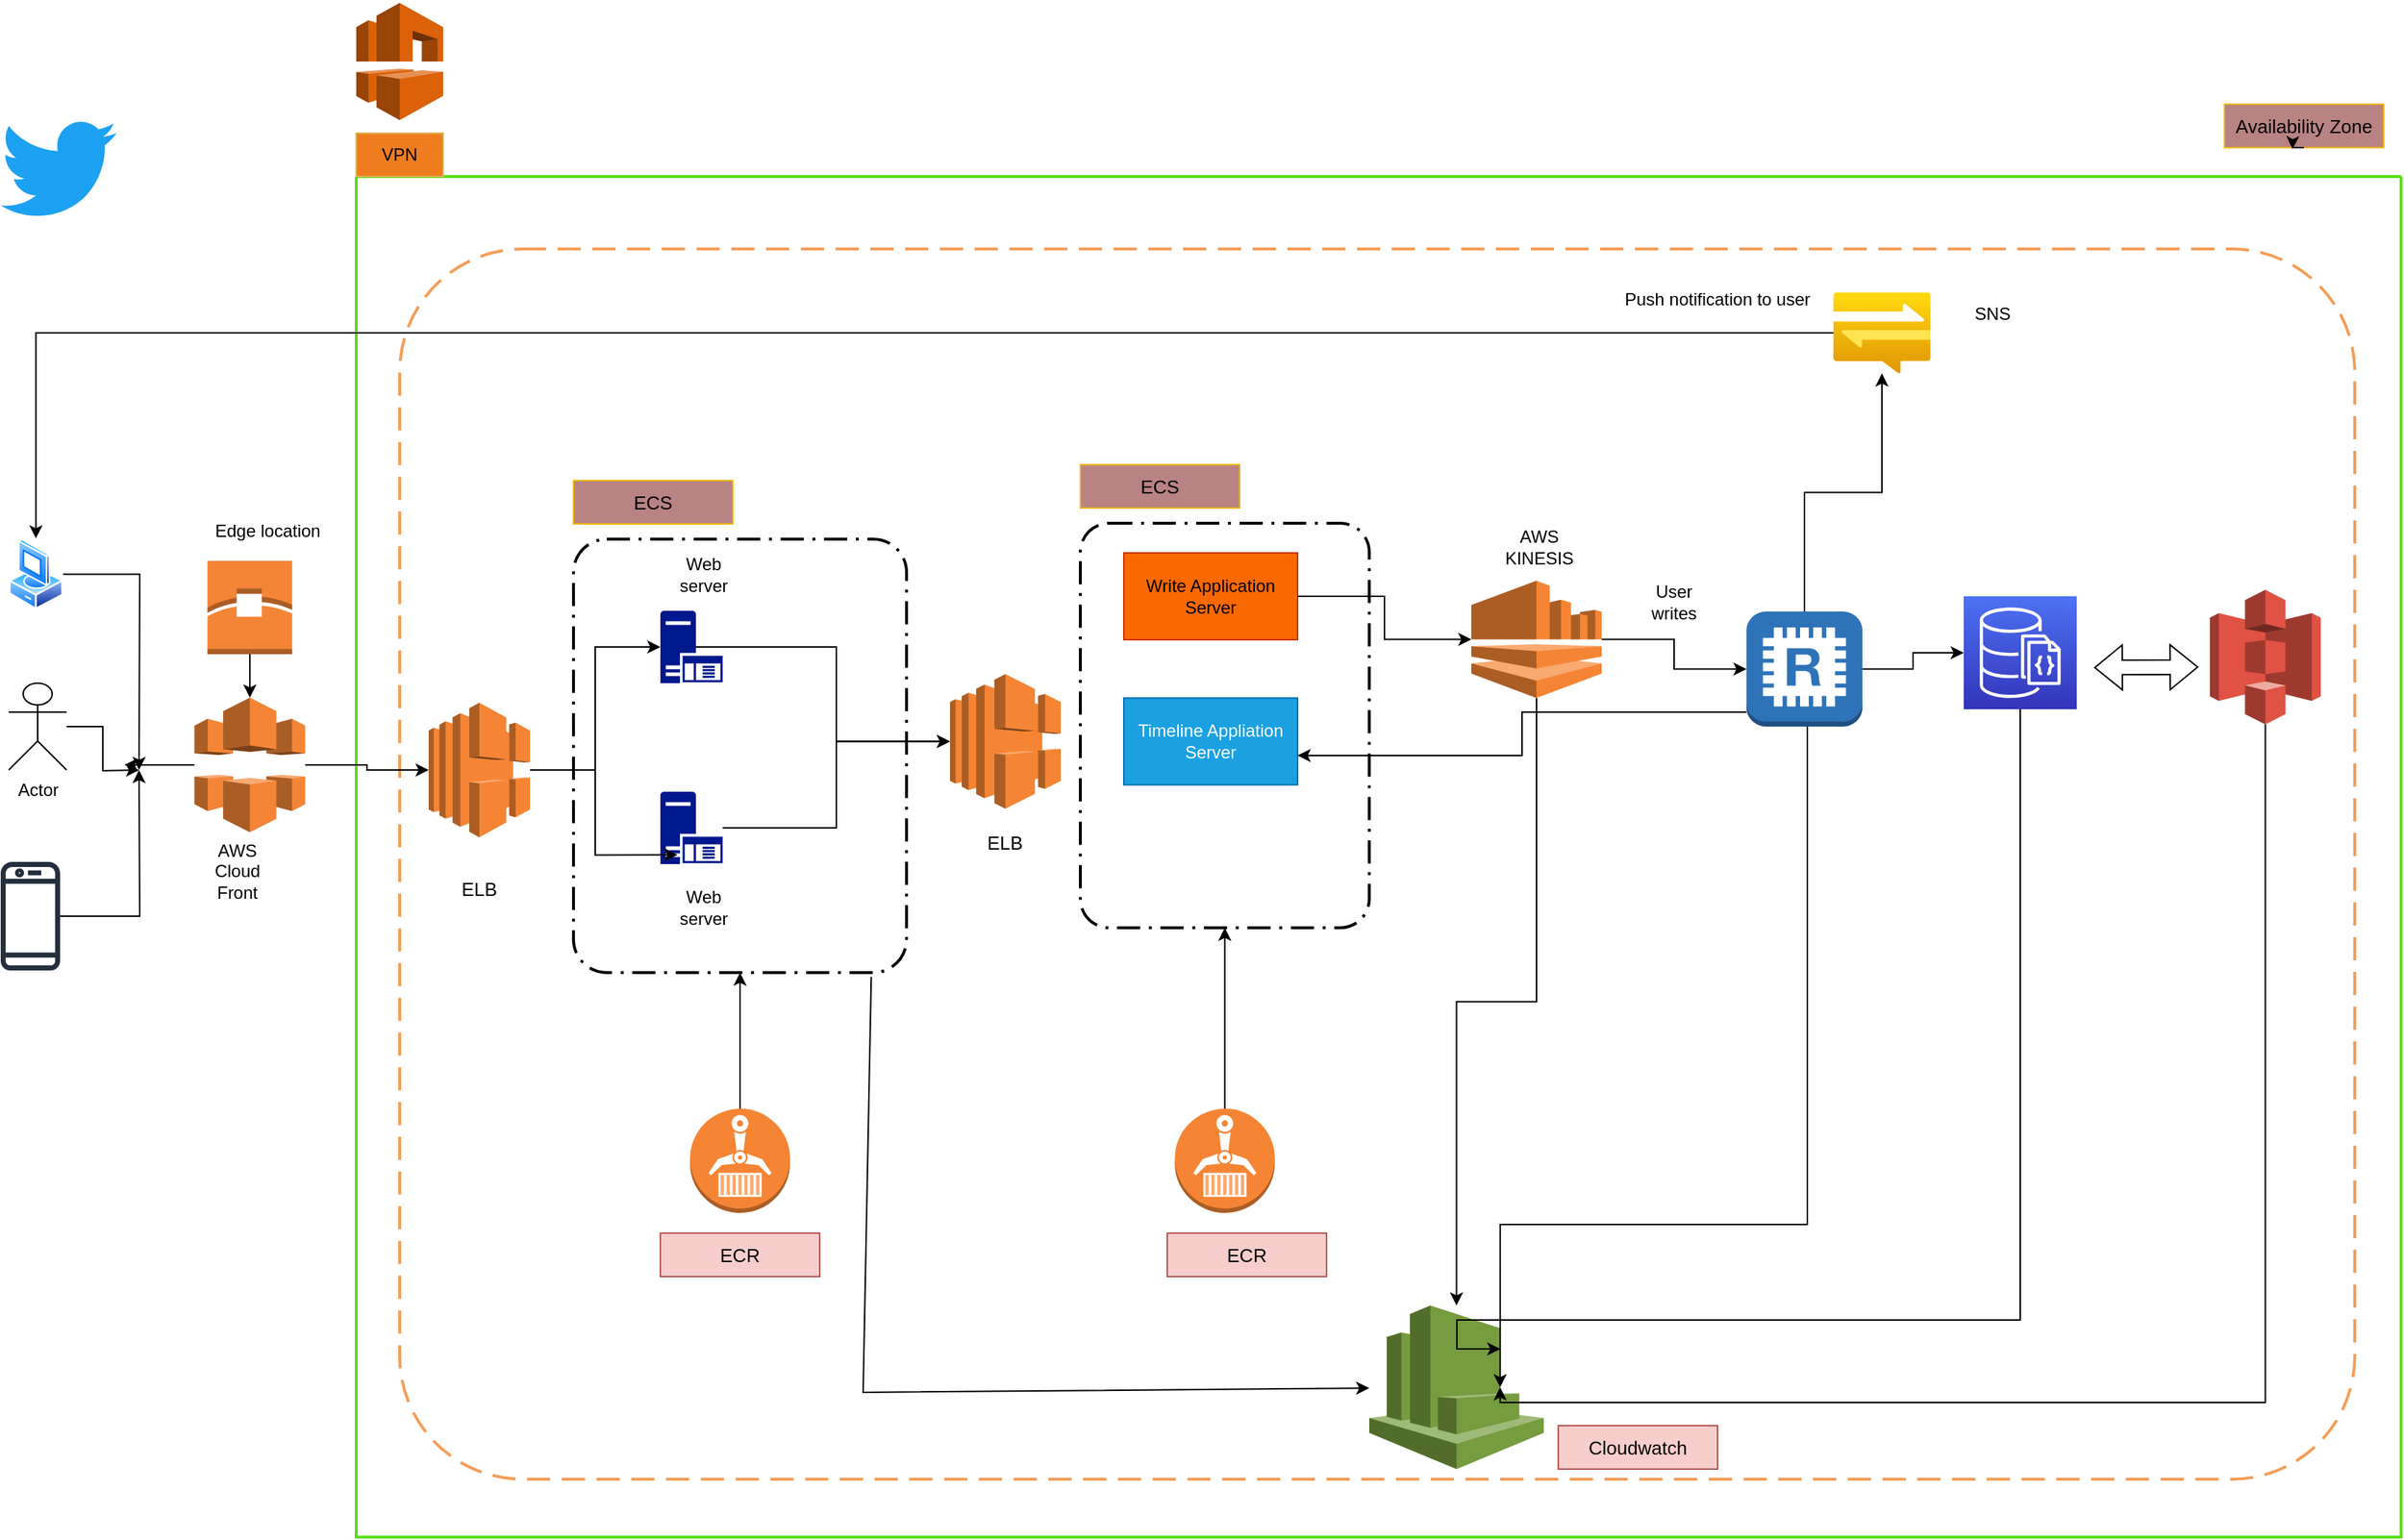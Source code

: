 <mxfile version="21.3.6" type="github" pages="2">
  <diagram id="OGPtt5JKFVUuqzHaBwd1" name="System design">
    <mxGraphModel dx="1741" dy="2031" grid="1" gridSize="10" guides="1" tooltips="1" connect="1" arrows="1" fold="1" page="1" pageScale="1" pageWidth="850" pageHeight="1100" math="0" shadow="0">
      <root>
        <mxCell id="0" />
        <mxCell id="1" parent="0" />
        <mxCell id="QmJA3J8gZkirT87oWw2X-6" value="" style="swimlane;startSize=0;strokeWidth=2;rounded=1;strokeColor=#59df11;" parent="1" vertex="1">
          <mxGeometry x="250" y="-130" width="1412" height="940" as="geometry" />
        </mxCell>
        <mxCell id="QmJA3J8gZkirT87oWw2X-46" value="" style="rounded=1;arcSize=10;dashed=1;strokeColor=#F59D56;fillColor=none;gradientColor=none;dashPattern=8 4;strokeWidth=2;" parent="QmJA3J8gZkirT87oWw2X-6" vertex="1">
          <mxGeometry x="30" y="50" width="1350" height="850" as="geometry" />
        </mxCell>
        <mxCell id="6KC439Vq3jo2LTs7QLCa-1" value="" style="sketch=0;aspect=fixed;pointerEvents=1;shadow=0;dashed=0;html=1;strokeColor=none;labelPosition=center;verticalLabelPosition=bottom;verticalAlign=top;align=center;fillColor=#00188D;shape=mxgraph.mscae.enterprise.application_server;" parent="QmJA3J8gZkirT87oWw2X-6" vertex="1">
          <mxGeometry x="210" y="300" width="43" height="50" as="geometry" />
        </mxCell>
        <mxCell id="6KC439Vq3jo2LTs7QLCa-6" value="" style="sketch=0;aspect=fixed;pointerEvents=1;shadow=0;dashed=0;html=1;strokeColor=none;labelPosition=center;verticalLabelPosition=bottom;verticalAlign=top;align=center;fillColor=#00188D;shape=mxgraph.mscae.enterprise.application_server;" parent="QmJA3J8gZkirT87oWw2X-6" vertex="1">
          <mxGeometry x="210" y="425" width="43" height="50" as="geometry" />
        </mxCell>
        <mxCell id="6KC439Vq3jo2LTs7QLCa-19" value="" style="outlineConnect=0;dashed=0;verticalLabelPosition=bottom;verticalAlign=top;align=center;html=1;shape=mxgraph.aws3.elastic_load_balancing;fillColor=#F58534;gradientColor=none;" parent="QmJA3J8gZkirT87oWw2X-6" vertex="1">
          <mxGeometry x="410" y="343.75" width="76.5" height="93" as="geometry" />
        </mxCell>
        <mxCell id="QmJA3J8gZkirT87oWw2X-38" style="edgeStyle=orthogonalEdgeStyle;rounded=0;orthogonalLoop=1;jettySize=auto;html=1;entryX=0;entryY=0.5;entryDx=0;entryDy=0;entryPerimeter=0;" parent="QmJA3J8gZkirT87oWw2X-6" source="6KC439Vq3jo2LTs7QLCa-6" target="6KC439Vq3jo2LTs7QLCa-19" edge="1">
          <mxGeometry relative="1" as="geometry" />
        </mxCell>
        <mxCell id="6KC439Vq3jo2LTs7QLCa-20" style="edgeStyle=orthogonalEdgeStyle;rounded=0;orthogonalLoop=1;jettySize=auto;html=1;exitX=0.57;exitY=0.5;exitDx=0;exitDy=0;exitPerimeter=0;" parent="QmJA3J8gZkirT87oWw2X-6" target="6KC439Vq3jo2LTs7QLCa-19" edge="1" source="6KC439Vq3jo2LTs7QLCa-1">
          <mxGeometry relative="1" as="geometry">
            <mxPoint x="421.5" y="307" as="sourcePoint" />
          </mxGeometry>
        </mxCell>
        <mxCell id="6KC439Vq3jo2LTs7QLCa-3" value="Web server" style="text;strokeColor=none;align=center;fillColor=none;html=1;verticalAlign=middle;whiteSpace=wrap;rounded=0;" parent="QmJA3J8gZkirT87oWw2X-6" vertex="1">
          <mxGeometry x="210" y="260" width="60" height="30" as="geometry" />
        </mxCell>
        <mxCell id="6KC439Vq3jo2LTs7QLCa-8" value="Web server" style="text;strokeColor=none;align=center;fillColor=none;html=1;verticalAlign=middle;whiteSpace=wrap;rounded=0;" parent="QmJA3J8gZkirT87oWw2X-6" vertex="1">
          <mxGeometry x="210" y="490" width="60" height="30" as="geometry" />
        </mxCell>
        <mxCell id="Xp7s31y6vPcok5Bgi0ri-4" value="" style="rounded=1;arcSize=10;dashed=1;fillColor=none;gradientColor=none;dashPattern=8 3 1 3;strokeWidth=2;" vertex="1" parent="QmJA3J8gZkirT87oWw2X-6">
          <mxGeometry x="150" y="250.5" width="230" height="299.5" as="geometry" />
        </mxCell>
        <mxCell id="Xp7s31y6vPcok5Bgi0ri-5" value="&lt;font style=&quot;font-size: 13px;&quot;&gt;ECS&lt;/font&gt;" style="text;strokeColor=#f1b709;align=center;fillColor=#b98383;html=1;verticalAlign=middle;whiteSpace=wrap;rounded=0;" vertex="1" parent="QmJA3J8gZkirT87oWw2X-6">
          <mxGeometry x="150" y="210" width="110" height="30" as="geometry" />
        </mxCell>
        <mxCell id="Xp7s31y6vPcok5Bgi0ri-11" style="edgeStyle=orthogonalEdgeStyle;rounded=0;orthogonalLoop=1;jettySize=auto;html=1;entryX=0.5;entryY=1;entryDx=0;entryDy=0;" edge="1" parent="QmJA3J8gZkirT87oWw2X-6" source="Xp7s31y6vPcok5Bgi0ri-6" target="Xp7s31y6vPcok5Bgi0ri-4">
          <mxGeometry relative="1" as="geometry" />
        </mxCell>
        <mxCell id="Xp7s31y6vPcok5Bgi0ri-6" value="" style="outlineConnect=0;dashed=0;verticalLabelPosition=bottom;verticalAlign=top;align=center;html=1;shape=mxgraph.aws3.ecr;fillColor=#F58534;gradientColor=none;" vertex="1" parent="QmJA3J8gZkirT87oWw2X-6">
          <mxGeometry x="230.5" y="644" width="69" height="72" as="geometry" />
        </mxCell>
        <mxCell id="QmJA3J8gZkirT87oWw2X-41" value="&lt;font style=&quot;font-size: 13px;&quot;&gt;ELB&lt;/font&gt;" style="text;strokeColor=none;align=center;fillColor=none;html=1;verticalAlign=middle;whiteSpace=wrap;rounded=0;" parent="QmJA3J8gZkirT87oWw2X-6" vertex="1">
          <mxGeometry x="418.25" y="445" width="60" height="30" as="geometry" />
        </mxCell>
        <mxCell id="Xp7s31y6vPcok5Bgi0ri-14" value="" style="rounded=1;arcSize=10;dashed=1;fillColor=none;gradientColor=none;dashPattern=8 3 1 3;strokeWidth=2;" vertex="1" parent="QmJA3J8gZkirT87oWw2X-6">
          <mxGeometry x="500" y="239.5" width="199.5" height="279.5" as="geometry" />
        </mxCell>
        <mxCell id="Xp7s31y6vPcok5Bgi0ri-15" value="&lt;font style=&quot;font-size: 13px;&quot;&gt;ECS&lt;/font&gt;" style="text;strokeColor=#f1b709;align=center;fillColor=#b98383;html=1;verticalAlign=middle;whiteSpace=wrap;rounded=0;" vertex="1" parent="QmJA3J8gZkirT87oWw2X-6">
          <mxGeometry x="500" y="199" width="110" height="30" as="geometry" />
        </mxCell>
        <mxCell id="Xp7s31y6vPcok5Bgi0ri-16" style="edgeStyle=orthogonalEdgeStyle;rounded=0;orthogonalLoop=1;jettySize=auto;html=1;entryX=0.5;entryY=1;entryDx=0;entryDy=0;" edge="1" parent="QmJA3J8gZkirT87oWw2X-6" source="Xp7s31y6vPcok5Bgi0ri-17" target="Xp7s31y6vPcok5Bgi0ri-14">
          <mxGeometry relative="1" as="geometry" />
        </mxCell>
        <mxCell id="Xp7s31y6vPcok5Bgi0ri-17" value="" style="outlineConnect=0;dashed=0;verticalLabelPosition=bottom;verticalAlign=top;align=center;html=1;shape=mxgraph.aws3.ecr;fillColor=#F58534;gradientColor=none;" vertex="1" parent="QmJA3J8gZkirT87oWw2X-6">
          <mxGeometry x="565.25" y="644" width="69" height="72" as="geometry" />
        </mxCell>
        <mxCell id="Xp7s31y6vPcok5Bgi0ri-18" value="Write Application Server" style="rounded=0;whiteSpace=wrap;html=1;fillColor=#fa6800;fontColor=#000000;strokeColor=#C73500;" vertex="1" parent="QmJA3J8gZkirT87oWw2X-6">
          <mxGeometry x="530" y="260" width="120" height="60" as="geometry" />
        </mxCell>
        <mxCell id="Xp7s31y6vPcok5Bgi0ri-24" style="edgeStyle=orthogonalEdgeStyle;rounded=0;orthogonalLoop=1;jettySize=auto;html=1;" edge="1" parent="QmJA3J8gZkirT87oWw2X-6" source="6KC439Vq3jo2LTs7QLCa-57" target="Xp7s31y6vPcok5Bgi0ri-22">
          <mxGeometry relative="1" as="geometry" />
        </mxCell>
        <mxCell id="6KC439Vq3jo2LTs7QLCa-57" value="" style="outlineConnect=0;dashed=0;verticalLabelPosition=bottom;verticalAlign=top;align=center;html=1;shape=mxgraph.aws3.kinesis;fillColor=#F58534;gradientColor=none;" parent="QmJA3J8gZkirT87oWw2X-6" vertex="1">
          <mxGeometry x="770" y="279.25" width="90" height="81" as="geometry" />
        </mxCell>
        <mxCell id="6KC439Vq3jo2LTs7QLCa-58" style="edgeStyle=orthogonalEdgeStyle;rounded=0;orthogonalLoop=1;jettySize=auto;html=1;exitX=1;exitY=0.5;exitDx=0;exitDy=0;" parent="QmJA3J8gZkirT87oWw2X-6" source="Xp7s31y6vPcok5Bgi0ri-18" target="6KC439Vq3jo2LTs7QLCa-57" edge="1">
          <mxGeometry relative="1" as="geometry">
            <mxPoint x="670" y="237" as="sourcePoint" />
          </mxGeometry>
        </mxCell>
        <mxCell id="Xp7s31y6vPcok5Bgi0ri-19" value="Timeline Appliation Server" style="rounded=0;whiteSpace=wrap;html=1;fillColor=#1ba1e2;fontColor=#ffffff;strokeColor=#006EAF;" vertex="1" parent="QmJA3J8gZkirT87oWw2X-6">
          <mxGeometry x="530" y="360.25" width="120" height="60" as="geometry" />
        </mxCell>
        <mxCell id="6KC439Vq3jo2LTs7QLCa-67" value="User writes" style="text;strokeColor=none;align=center;fillColor=none;html=1;verticalAlign=middle;whiteSpace=wrap;rounded=0;" parent="QmJA3J8gZkirT87oWw2X-6" vertex="1">
          <mxGeometry x="880" y="279.25" width="60" height="30" as="geometry" />
        </mxCell>
        <mxCell id="Xp7s31y6vPcok5Bgi0ri-22" value="" style="outlineConnect=0;dashed=0;verticalLabelPosition=bottom;verticalAlign=top;align=center;html=1;shape=mxgraph.aws3.cloudwatch;fillColor=#759C3E;gradientColor=none;" vertex="1" parent="QmJA3J8gZkirT87oWw2X-6">
          <mxGeometry x="699.5" y="780" width="120.5" height="113" as="geometry" />
        </mxCell>
        <mxCell id="Xp7s31y6vPcok5Bgi0ri-23" value="" style="endArrow=classic;html=1;rounded=0;exitX=0.894;exitY=1.01;exitDx=0;exitDy=0;exitPerimeter=0;" edge="1" parent="QmJA3J8gZkirT87oWw2X-6" source="Xp7s31y6vPcok5Bgi0ri-4" target="Xp7s31y6vPcok5Bgi0ri-22">
          <mxGeometry width="50" height="50" relative="1" as="geometry">
            <mxPoint x="820" y="500" as="sourcePoint" />
            <mxPoint x="870" y="450" as="targetPoint" />
            <Array as="points">
              <mxPoint x="350" y="840" />
            </Array>
          </mxGeometry>
        </mxCell>
        <mxCell id="6KC439Vq3jo2LTs7QLCa-53" value="" style="sketch=0;points=[[0,0,0],[0.25,0,0],[0.5,0,0],[0.75,0,0],[1,0,0],[0,1,0],[0.25,1,0],[0.5,1,0],[0.75,1,0],[1,1,0],[0,0.25,0],[0,0.5,0],[0,0.75,0],[1,0.25,0],[1,0.5,0],[1,0.75,0]];outlineConnect=0;fontColor=#232F3E;gradientColor=#4D72F3;gradientDirection=north;fillColor=#3334B9;strokeColor=#ffffff;dashed=0;verticalLabelPosition=bottom;verticalAlign=top;align=center;html=1;fontSize=12;fontStyle=0;aspect=fixed;shape=mxgraph.aws4.resourceIcon;resIcon=mxgraph.aws4.documentdb_with_mongodb_compatibility;" parent="QmJA3J8gZkirT87oWw2X-6" vertex="1">
          <mxGeometry x="1110" y="290" width="78" height="78" as="geometry" />
        </mxCell>
        <mxCell id="Xp7s31y6vPcok5Bgi0ri-35" value="&lt;font style=&quot;font-size: 13px;&quot;&gt;Cloudwatch&lt;/font&gt;" style="text;strokeColor=#b85450;align=center;fillColor=#f8cecc;html=1;verticalAlign=middle;whiteSpace=wrap;rounded=0;" vertex="1" parent="QmJA3J8gZkirT87oWw2X-6">
          <mxGeometry x="830" y="863" width="110" height="30" as="geometry" />
        </mxCell>
        <mxCell id="Xp7s31y6vPcok5Bgi0ri-36" value="&lt;span style=&quot;font-size: 13px;&quot;&gt;ECR&lt;/span&gt;" style="text;strokeColor=#b85450;align=center;fillColor=#f8cecc;html=1;verticalAlign=middle;whiteSpace=wrap;rounded=0;" vertex="1" parent="QmJA3J8gZkirT87oWw2X-6">
          <mxGeometry x="210" y="730" width="110" height="30" as="geometry" />
        </mxCell>
        <mxCell id="Xp7s31y6vPcok5Bgi0ri-66" value="&lt;span style=&quot;font-size: 13px;&quot;&gt;ECR&lt;/span&gt;" style="text;strokeColor=#b85450;align=center;fillColor=#f8cecc;html=1;verticalAlign=middle;whiteSpace=wrap;rounded=0;" vertex="1" parent="QmJA3J8gZkirT87oWw2X-6">
          <mxGeometry x="560" y="730" width="110" height="30" as="geometry" />
        </mxCell>
        <mxCell id="jdF7Z_sJU0BXQNIXWPQb-7" value="SNS" style="text;strokeColor=none;align=center;fillColor=none;html=1;verticalAlign=middle;whiteSpace=wrap;rounded=0;" parent="QmJA3J8gZkirT87oWw2X-6" vertex="1">
          <mxGeometry x="1100" y="80" width="60" height="30" as="geometry" />
        </mxCell>
        <mxCell id="jdF7Z_sJU0BXQNIXWPQb-8" value="Push notification to user&lt;br&gt;" style="text;strokeColor=none;align=center;fillColor=none;html=1;verticalAlign=middle;whiteSpace=wrap;rounded=0;" parent="QmJA3J8gZkirT87oWw2X-6" vertex="1">
          <mxGeometry x="870" y="70" width="140" height="30" as="geometry" />
        </mxCell>
        <mxCell id="6KC439Vq3jo2LTs7QLCa-12" style="edgeStyle=orthogonalEdgeStyle;rounded=0;orthogonalLoop=1;jettySize=auto;html=1;" parent="1" source="6KC439Vq3jo2LTs7QLCa-4" edge="1">
          <mxGeometry relative="1" as="geometry">
            <mxPoint x="100" y="280" as="targetPoint" />
          </mxGeometry>
        </mxCell>
        <mxCell id="6KC439Vq3jo2LTs7QLCa-4" value="" style="image;aspect=fixed;perimeter=ellipsePerimeter;html=1;align=center;shadow=0;dashed=0;spacingTop=3;image=img/lib/active_directory/vista_client.svg;" parent="1" vertex="1">
          <mxGeometry x="10" y="120" width="37.6" height="49.47" as="geometry" />
        </mxCell>
        <mxCell id="6KC439Vq3jo2LTs7QLCa-14" style="edgeStyle=orthogonalEdgeStyle;rounded=0;orthogonalLoop=1;jettySize=auto;html=1;" parent="1" source="6KC439Vq3jo2LTs7QLCa-5" edge="1">
          <mxGeometry relative="1" as="geometry">
            <mxPoint x="100" y="280" as="targetPoint" />
          </mxGeometry>
        </mxCell>
        <mxCell id="6KC439Vq3jo2LTs7QLCa-5" value="Actor" style="shape=umlActor;verticalLabelPosition=bottom;verticalAlign=top;html=1;outlineConnect=0;" parent="1" vertex="1">
          <mxGeometry x="10" y="220" width="40" height="60" as="geometry" />
        </mxCell>
        <mxCell id="6KC439Vq3jo2LTs7QLCa-13" style="edgeStyle=orthogonalEdgeStyle;rounded=0;orthogonalLoop=1;jettySize=auto;html=1;" parent="1" source="6KC439Vq3jo2LTs7QLCa-11" edge="1">
          <mxGeometry relative="1" as="geometry">
            <mxPoint x="100" y="280" as="targetPoint" />
          </mxGeometry>
        </mxCell>
        <mxCell id="6KC439Vq3jo2LTs7QLCa-11" value="" style="sketch=0;outlineConnect=0;fontColor=#232F3E;gradientColor=none;fillColor=#232F3D;strokeColor=none;dashed=0;verticalLabelPosition=bottom;verticalAlign=top;align=center;html=1;fontSize=12;fontStyle=0;aspect=fixed;pointerEvents=1;shape=mxgraph.aws4.mobile_client;" parent="1" vertex="1">
          <mxGeometry x="4.5" y="342" width="41" height="78" as="geometry" />
        </mxCell>
        <mxCell id="6KC439Vq3jo2LTs7QLCa-36" value="" style="dashed=0;outlineConnect=0;html=1;align=center;labelPosition=center;verticalLabelPosition=bottom;verticalAlign=top;shape=mxgraph.weblogos.twitter;fillColor=#1DA1F2;strokeColor=none;" parent="1" vertex="1">
          <mxGeometry x="4.5" y="-170" width="80" height="70" as="geometry" />
        </mxCell>
        <mxCell id="6KC439Vq3jo2LTs7QLCa-55" style="edgeStyle=orthogonalEdgeStyle;rounded=0;orthogonalLoop=1;jettySize=auto;html=1;" parent="1" source="6KC439Vq3jo2LTs7QLCa-37" target="6KC439Vq3jo2LTs7QLCa-53" edge="1">
          <mxGeometry relative="1" as="geometry" />
        </mxCell>
        <mxCell id="jdF7Z_sJU0BXQNIXWPQb-2" style="edgeStyle=orthogonalEdgeStyle;rounded=0;orthogonalLoop=1;jettySize=auto;html=1;" parent="1" source="6KC439Vq3jo2LTs7QLCa-37" target="jdF7Z_sJU0BXQNIXWPQb-5" edge="1">
          <mxGeometry relative="1" as="geometry">
            <mxPoint x="1164.5" y="-86.13" as="targetPoint" />
          </mxGeometry>
        </mxCell>
        <mxCell id="Xp7s31y6vPcok5Bgi0ri-25" style="edgeStyle=orthogonalEdgeStyle;rounded=0;orthogonalLoop=1;jettySize=auto;html=1;entryX=0.75;entryY=0.5;entryDx=0;entryDy=0;entryPerimeter=0;" edge="1" parent="1" source="6KC439Vq3jo2LTs7QLCa-37" target="Xp7s31y6vPcok5Bgi0ri-22">
          <mxGeometry relative="1" as="geometry">
            <Array as="points">
              <mxPoint x="1252" y="594" />
            </Array>
          </mxGeometry>
        </mxCell>
        <mxCell id="Xp7s31y6vPcok5Bgi0ri-68" style="edgeStyle=orthogonalEdgeStyle;rounded=0;orthogonalLoop=1;jettySize=auto;html=1;" edge="1" parent="1" source="6KC439Vq3jo2LTs7QLCa-37" target="Xp7s31y6vPcok5Bgi0ri-19">
          <mxGeometry relative="1" as="geometry">
            <Array as="points">
              <mxPoint x="1055" y="240" />
              <mxPoint x="1055" y="270" />
            </Array>
          </mxGeometry>
        </mxCell>
        <mxCell id="6KC439Vq3jo2LTs7QLCa-37" value="" style="outlineConnect=0;dashed=0;verticalLabelPosition=bottom;verticalAlign=top;align=center;html=1;shape=mxgraph.aws3.redis;fillColor=#2E73B8;gradientColor=none;" parent="1" vertex="1">
          <mxGeometry x="1210" y="170.5" width="80" height="79.5" as="geometry" />
        </mxCell>
        <mxCell id="Xp7s31y6vPcok5Bgi0ri-34" style="edgeStyle=orthogonalEdgeStyle;rounded=0;orthogonalLoop=1;jettySize=auto;html=1;" edge="1" parent="1" source="6KC439Vq3jo2LTs7QLCa-53">
          <mxGeometry relative="1" as="geometry">
            <mxPoint x="1040" y="680" as="targetPoint" />
            <Array as="points">
              <mxPoint x="1399" y="660" />
              <mxPoint x="1010" y="660" />
            </Array>
          </mxGeometry>
        </mxCell>
        <mxCell id="QmJA3J8gZkirT87oWw2X-42" style="edgeStyle=orthogonalEdgeStyle;rounded=0;orthogonalLoop=1;jettySize=auto;html=1;entryX=0;entryY=0.5;entryDx=0;entryDy=0;entryPerimeter=0;" parent="1" source="6KC439Vq3jo2LTs7QLCa-57" edge="1" target="6KC439Vq3jo2LTs7QLCa-37">
          <mxGeometry relative="1" as="geometry">
            <mxPoint x="1240" y="170" as="targetPoint" />
          </mxGeometry>
        </mxCell>
        <mxCell id="Xp7s31y6vPcok5Bgi0ri-32" style="edgeStyle=orthogonalEdgeStyle;rounded=0;orthogonalLoop=1;jettySize=auto;html=1;entryX=0.75;entryY=0.5;entryDx=0;entryDy=0;entryPerimeter=0;" edge="1" parent="1" source="Usf6adK-40Itm8aK41Lk-2" target="Xp7s31y6vPcok5Bgi0ri-22">
          <mxGeometry relative="1" as="geometry">
            <Array as="points">
              <mxPoint x="1568" y="717" />
            </Array>
          </mxGeometry>
        </mxCell>
        <mxCell id="Usf6adK-40Itm8aK41Lk-2" value="" style="outlineConnect=0;dashed=0;verticalLabelPosition=bottom;verticalAlign=top;align=center;html=1;shape=mxgraph.aws3.s3;fillColor=#E05243;gradientColor=none;" parent="1" vertex="1">
          <mxGeometry x="1530" y="155.5" width="76.5" height="93" as="geometry" />
        </mxCell>
        <mxCell id="Usf6adK-40Itm8aK41Lk-3" value="" style="shape=flexArrow;endArrow=classic;startArrow=classic;html=1;rounded=0;" parent="1" edge="1">
          <mxGeometry width="100" height="100" relative="1" as="geometry">
            <mxPoint x="1522" y="208.83" as="sourcePoint" />
            <mxPoint x="1450" y="209.3" as="targetPoint" />
          </mxGeometry>
        </mxCell>
        <mxCell id="NyY6tiZ_YxjPjUGcAyBx-7" style="edgeStyle=orthogonalEdgeStyle;rounded=0;orthogonalLoop=1;jettySize=auto;html=1;" parent="1" source="NyY6tiZ_YxjPjUGcAyBx-3" edge="1">
          <mxGeometry relative="1" as="geometry">
            <mxPoint x="90" y="276.5" as="targetPoint" />
          </mxGeometry>
        </mxCell>
        <mxCell id="QmJA3J8gZkirT87oWw2X-37" style="edgeStyle=orthogonalEdgeStyle;rounded=0;orthogonalLoop=1;jettySize=auto;html=1;" parent="1" source="NyY6tiZ_YxjPjUGcAyBx-3" target="QmJA3J8gZkirT87oWw2X-29" edge="1">
          <mxGeometry relative="1" as="geometry" />
        </mxCell>
        <mxCell id="NyY6tiZ_YxjPjUGcAyBx-3" value="" style="outlineConnect=0;dashed=0;verticalLabelPosition=bottom;verticalAlign=top;align=center;html=1;shape=mxgraph.aws3.cloudfront;fillColor=#F58536;gradientColor=none;" parent="1" vertex="1">
          <mxGeometry x="138.25" y="230" width="76.5" height="93" as="geometry" />
        </mxCell>
        <mxCell id="NyY6tiZ_YxjPjUGcAyBx-4" value="AWS Cloud Front" style="text;strokeColor=none;align=center;fillColor=none;html=1;verticalAlign=middle;whiteSpace=wrap;rounded=0;" parent="1" vertex="1">
          <mxGeometry x="138.25" y="334.5" width="60" height="30" as="geometry" />
        </mxCell>
        <mxCell id="NyY6tiZ_YxjPjUGcAyBx-8" value="AWS KINESIS" style="text;strokeColor=none;align=center;fillColor=none;html=1;verticalAlign=middle;whiteSpace=wrap;rounded=0;" parent="1" vertex="1">
          <mxGeometry x="1037" y="111.47" width="60" height="30" as="geometry" />
        </mxCell>
        <mxCell id="jdF7Z_sJU0BXQNIXWPQb-6" style="edgeStyle=orthogonalEdgeStyle;rounded=0;orthogonalLoop=1;jettySize=auto;html=1;" parent="1" source="jdF7Z_sJU0BXQNIXWPQb-5" target="6KC439Vq3jo2LTs7QLCa-4" edge="1">
          <mxGeometry relative="1" as="geometry" />
        </mxCell>
        <mxCell id="jdF7Z_sJU0BXQNIXWPQb-5" value="" style="image;aspect=fixed;html=1;points=[];align=center;fontSize=12;image=img/lib/azure2/web/Notification_Hub_Namespaces.svg;" parent="1" vertex="1">
          <mxGeometry x="1270" y="-50" width="67" height="56.0" as="geometry" />
        </mxCell>
        <mxCell id="QmJA3J8gZkirT87oWw2X-3" style="edgeStyle=orthogonalEdgeStyle;rounded=0;orthogonalLoop=1;jettySize=auto;html=1;" parent="1" source="QmJA3J8gZkirT87oWw2X-1" target="NyY6tiZ_YxjPjUGcAyBx-3" edge="1">
          <mxGeometry relative="1" as="geometry" />
        </mxCell>
        <mxCell id="QmJA3J8gZkirT87oWw2X-1" value="" style="outlineConnect=0;dashed=0;verticalLabelPosition=bottom;verticalAlign=top;align=center;html=1;shape=mxgraph.aws3.edge_location;fillColor=#F58536;gradientColor=none;" parent="1" vertex="1">
          <mxGeometry x="147.25" y="135.5" width="58.5" height="64.5" as="geometry" />
        </mxCell>
        <mxCell id="QmJA3J8gZkirT87oWw2X-4" value="Edge location" style="text;strokeColor=none;align=center;fillColor=none;html=1;verticalAlign=middle;whiteSpace=wrap;rounded=0;" parent="1" vertex="1">
          <mxGeometry x="138.25" y="100" width="101.75" height="30" as="geometry" />
        </mxCell>
        <mxCell id="QmJA3J8gZkirT87oWw2X-7" value="VPN" style="text;strokeColor=#d6b656;align=center;fillColor=#ef7d1f;html=1;verticalAlign=middle;whiteSpace=wrap;rounded=0;" parent="1" vertex="1">
          <mxGeometry x="250" y="-160" width="60" height="30" as="geometry" />
        </mxCell>
        <mxCell id="QmJA3J8gZkirT87oWw2X-32" style="edgeStyle=orthogonalEdgeStyle;rounded=0;orthogonalLoop=1;jettySize=auto;html=1;entryX=0.275;entryY=0.873;entryDx=0;entryDy=0;entryPerimeter=0;" parent="1" source="QmJA3J8gZkirT87oWw2X-29" target="6KC439Vq3jo2LTs7QLCa-6" edge="1">
          <mxGeometry relative="1" as="geometry" />
        </mxCell>
        <mxCell id="QmJA3J8gZkirT87oWw2X-36" style="edgeStyle=orthogonalEdgeStyle;rounded=0;orthogonalLoop=1;jettySize=auto;html=1;entryX=0;entryY=0.5;entryDx=0;entryDy=0;entryPerimeter=0;" parent="1" source="QmJA3J8gZkirT87oWw2X-29" target="6KC439Vq3jo2LTs7QLCa-1" edge="1">
          <mxGeometry relative="1" as="geometry" />
        </mxCell>
        <mxCell id="QmJA3J8gZkirT87oWw2X-29" value="" style="outlineConnect=0;dashed=0;verticalLabelPosition=bottom;verticalAlign=top;align=center;html=1;shape=mxgraph.aws3.elastic_load_balancing;fillColor=#F58534;gradientColor=none;" parent="1" vertex="1">
          <mxGeometry x="300" y="233.5" width="70" height="93" as="geometry" />
        </mxCell>
        <mxCell id="QmJA3J8gZkirT87oWw2X-39" value="&lt;font style=&quot;font-size: 13px;&quot;&gt;ELB&lt;/font&gt;" style="text;strokeColor=none;align=center;fillColor=none;html=1;verticalAlign=middle;whiteSpace=wrap;rounded=0;" parent="1" vertex="1">
          <mxGeometry x="305" y="346.5" width="60" height="30" as="geometry" />
        </mxCell>
        <mxCell id="QmJA3J8gZkirT87oWw2X-5" value="" style="outlineConnect=0;dashed=0;verticalLabelPosition=bottom;verticalAlign=top;align=center;html=1;shape=mxgraph.aws3.vpc;fillColor=#dc6109;gradientColor=none;strokeWidth=4;" parent="1" vertex="1">
          <mxGeometry x="250" y="-250.0" width="60" height="81" as="geometry" />
        </mxCell>
        <mxCell id="QmJA3J8gZkirT87oWw2X-13" value="&lt;font style=&quot;font-size: 13px;&quot;&gt;Availability Zone&lt;/font&gt;" style="text;strokeColor=#f1b709;align=center;fillColor=#b98383;html=1;verticalAlign=middle;whiteSpace=wrap;rounded=0;" parent="1" vertex="1">
          <mxGeometry x="1540" y="-180" width="110" height="30" as="geometry" />
        </mxCell>
        <mxCell id="QmJA3J8gZkirT87oWw2X-15" style="edgeStyle=orthogonalEdgeStyle;rounded=0;orthogonalLoop=1;jettySize=auto;html=1;exitX=0.5;exitY=1;exitDx=0;exitDy=0;entryX=0.427;entryY=1.035;entryDx=0;entryDy=0;entryPerimeter=0;" parent="1" source="QmJA3J8gZkirT87oWw2X-13" target="QmJA3J8gZkirT87oWw2X-13" edge="1">
          <mxGeometry relative="1" as="geometry" />
        </mxCell>
      </root>
    </mxGraphModel>
  </diagram>
  <diagram id="Ms-GmdoRinez7m9P5KAb" name="Data model">
    <mxGraphModel dx="1306" dy="714" grid="1" gridSize="10" guides="1" tooltips="1" connect="1" arrows="1" fold="1" page="1" pageScale="1" pageWidth="850" pageHeight="1100" math="0" shadow="0">
      <root>
        <mxCell id="0" />
        <mxCell id="1" parent="0" />
        <mxCell id="bnehW4UcKr64qTlZm-zc-5" value="Tweet_fct" style="swimlane;fontStyle=0;childLayout=stackLayout;horizontal=1;startSize=26;fillColor=none;horizontalStack=0;resizeParent=1;resizeParentMax=0;resizeLast=0;collapsible=1;marginBottom=0;html=1;" vertex="1" parent="1">
          <mxGeometry x="360" y="270" width="140" height="156" as="geometry" />
        </mxCell>
        <mxCell id="bnehW4UcKr64qTlZm-zc-6" value="Name" style="text;strokeColor=none;fillColor=none;align=left;verticalAlign=top;spacingLeft=4;spacingRight=4;overflow=hidden;rotatable=0;points=[[0,0.5],[1,0.5]];portConstraint=eastwest;whiteSpace=wrap;html=1;" vertex="1" parent="bnehW4UcKr64qTlZm-zc-5">
          <mxGeometry y="26" width="140" height="26" as="geometry" />
        </mxCell>
        <mxCell id="bnehW4UcKr64qTlZm-zc-7" value="UID" style="text;strokeColor=none;fillColor=none;align=left;verticalAlign=top;spacingLeft=4;spacingRight=4;overflow=hidden;rotatable=0;points=[[0,0.5],[1,0.5]];portConstraint=eastwest;whiteSpace=wrap;html=1;" vertex="1" parent="bnehW4UcKr64qTlZm-zc-5">
          <mxGeometry y="52" width="140" height="26" as="geometry" />
        </mxCell>
        <mxCell id="bnehW4UcKr64qTlZm-zc-8" value="Tweeet_Location" style="text;strokeColor=none;fillColor=none;align=left;verticalAlign=top;spacingLeft=4;spacingRight=4;overflow=hidden;rotatable=0;points=[[0,0.5],[1,0.5]];portConstraint=eastwest;whiteSpace=wrap;html=1;" vertex="1" parent="bnehW4UcKr64qTlZm-zc-5">
          <mxGeometry y="78" width="140" height="26" as="geometry" />
        </mxCell>
        <mxCell id="bnehW4UcKr64qTlZm-zc-10" value="Tweet" style="text;strokeColor=none;fillColor=none;align=left;verticalAlign=top;spacingLeft=4;spacingRight=4;overflow=hidden;rotatable=0;points=[[0,0.5],[1,0.5]];portConstraint=eastwest;whiteSpace=wrap;html=1;" vertex="1" parent="bnehW4UcKr64qTlZm-zc-5">
          <mxGeometry y="104" width="140" height="26" as="geometry" />
        </mxCell>
        <mxCell id="bnehW4UcKr64qTlZm-zc-11" value="Image_location" style="text;strokeColor=none;fillColor=none;align=left;verticalAlign=top;spacingLeft=4;spacingRight=4;overflow=hidden;rotatable=0;points=[[0,0.5],[1,0.5]];portConstraint=eastwest;whiteSpace=wrap;html=1;" vertex="1" parent="bnehW4UcKr64qTlZm-zc-5">
          <mxGeometry y="130" width="140" height="26" as="geometry" />
        </mxCell>
        <mxCell id="mmQqtr9HR0JtBwJ41FuO-1" value="User" style="swimlane;fontStyle=0;childLayout=stackLayout;horizontal=1;startSize=26;fillColor=none;horizontalStack=0;resizeParent=1;resizeParentMax=0;resizeLast=0;collapsible=1;marginBottom=0;html=1;" vertex="1" parent="1">
          <mxGeometry x="30" y="230" width="140" height="130" as="geometry" />
        </mxCell>
        <mxCell id="mmQqtr9HR0JtBwJ41FuO-5" value="Celebrity_Id" style="text;strokeColor=none;fillColor=none;align=left;verticalAlign=top;spacingLeft=4;spacingRight=4;overflow=hidden;rotatable=0;points=[[0,0.5],[1,0.5]];portConstraint=eastwest;whiteSpace=wrap;html=1;" vertex="1" parent="mmQqtr9HR0JtBwJ41FuO-1">
          <mxGeometry y="26" width="140" height="26" as="geometry" />
        </mxCell>
        <mxCell id="mmQqtr9HR0JtBwJ41FuO-3" value="UID" style="text;strokeColor=none;fillColor=none;align=left;verticalAlign=top;spacingLeft=4;spacingRight=4;overflow=hidden;rotatable=0;points=[[0,0.5],[1,0.5]];portConstraint=eastwest;whiteSpace=wrap;html=1;" vertex="1" parent="mmQqtr9HR0JtBwJ41FuO-1">
          <mxGeometry y="52" width="140" height="26" as="geometry" />
        </mxCell>
        <mxCell id="mmQqtr9HR0JtBwJ41FuO-4" value="Username" style="text;strokeColor=none;fillColor=none;align=left;verticalAlign=top;spacingLeft=4;spacingRight=4;overflow=hidden;rotatable=0;points=[[0,0.5],[1,0.5]];portConstraint=eastwest;whiteSpace=wrap;html=1;" vertex="1" parent="mmQqtr9HR0JtBwJ41FuO-1">
          <mxGeometry y="78" width="140" height="26" as="geometry" />
        </mxCell>
        <mxCell id="mmQqtr9HR0JtBwJ41FuO-17" value="follow_id" style="text;strokeColor=none;fillColor=none;align=left;verticalAlign=top;spacingLeft=4;spacingRight=4;overflow=hidden;rotatable=0;points=[[0,0.5],[1,0.5]];portConstraint=eastwest;whiteSpace=wrap;html=1;" vertex="1" parent="mmQqtr9HR0JtBwJ41FuO-1">
          <mxGeometry y="104" width="140" height="26" as="geometry" />
        </mxCell>
        <mxCell id="mmQqtr9HR0JtBwJ41FuO-8" style="edgeStyle=orthogonalEdgeStyle;rounded=0;orthogonalLoop=1;jettySize=auto;html=1;" edge="1" parent="1" source="mmQqtr9HR0JtBwJ41FuO-3" target="bnehW4UcKr64qTlZm-zc-7">
          <mxGeometry relative="1" as="geometry" />
        </mxCell>
        <mxCell id="mmQqtr9HR0JtBwJ41FuO-9" value="Celebrity_Tweet_fct" style="swimlane;fontStyle=0;childLayout=stackLayout;horizontal=1;startSize=26;fillColor=none;horizontalStack=0;resizeParent=1;resizeParentMax=0;resizeLast=0;collapsible=1;marginBottom=0;html=1;" vertex="1" parent="1">
          <mxGeometry x="360" y="100" width="140" height="156" as="geometry" />
        </mxCell>
        <mxCell id="mmQqtr9HR0JtBwJ41FuO-10" value="Celebrity_id" style="text;strokeColor=none;fillColor=none;align=left;verticalAlign=top;spacingLeft=4;spacingRight=4;overflow=hidden;rotatable=0;points=[[0,0.5],[1,0.5]];portConstraint=eastwest;whiteSpace=wrap;html=1;" vertex="1" parent="mmQqtr9HR0JtBwJ41FuO-9">
          <mxGeometry y="26" width="140" height="26" as="geometry" />
        </mxCell>
        <mxCell id="mmQqtr9HR0JtBwJ41FuO-11" value="celebrity_name" style="text;strokeColor=none;fillColor=none;align=left;verticalAlign=top;spacingLeft=4;spacingRight=4;overflow=hidden;rotatable=0;points=[[0,0.5],[1,0.5]];portConstraint=eastwest;whiteSpace=wrap;html=1;" vertex="1" parent="mmQqtr9HR0JtBwJ41FuO-9">
          <mxGeometry y="52" width="140" height="26" as="geometry" />
        </mxCell>
        <mxCell id="mmQqtr9HR0JtBwJ41FuO-12" value="Tweeet_Location" style="text;strokeColor=none;fillColor=none;align=left;verticalAlign=top;spacingLeft=4;spacingRight=4;overflow=hidden;rotatable=0;points=[[0,0.5],[1,0.5]];portConstraint=eastwest;whiteSpace=wrap;html=1;" vertex="1" parent="mmQqtr9HR0JtBwJ41FuO-9">
          <mxGeometry y="78" width="140" height="26" as="geometry" />
        </mxCell>
        <mxCell id="mmQqtr9HR0JtBwJ41FuO-13" value="Tweet" style="text;strokeColor=none;fillColor=none;align=left;verticalAlign=top;spacingLeft=4;spacingRight=4;overflow=hidden;rotatable=0;points=[[0,0.5],[1,0.5]];portConstraint=eastwest;whiteSpace=wrap;html=1;" vertex="1" parent="mmQqtr9HR0JtBwJ41FuO-9">
          <mxGeometry y="104" width="140" height="26" as="geometry" />
        </mxCell>
        <mxCell id="mmQqtr9HR0JtBwJ41FuO-14" value="Image_location" style="text;strokeColor=none;fillColor=none;align=left;verticalAlign=top;spacingLeft=4;spacingRight=4;overflow=hidden;rotatable=0;points=[[0,0.5],[1,0.5]];portConstraint=eastwest;whiteSpace=wrap;html=1;" vertex="1" parent="mmQqtr9HR0JtBwJ41FuO-9">
          <mxGeometry y="130" width="140" height="26" as="geometry" />
        </mxCell>
        <mxCell id="mmQqtr9HR0JtBwJ41FuO-19" value="User_follows" style="swimlane;fontStyle=0;childLayout=stackLayout;horizontal=1;startSize=26;fillColor=none;horizontalStack=0;resizeParent=1;resizeParentMax=0;resizeLast=0;collapsible=1;marginBottom=0;html=1;" vertex="1" parent="1">
          <mxGeometry x="360" y="460" width="140" height="156" as="geometry" />
        </mxCell>
        <mxCell id="mmQqtr9HR0JtBwJ41FuO-20" value="Follow_id" style="text;strokeColor=none;fillColor=none;align=left;verticalAlign=top;spacingLeft=4;spacingRight=4;overflow=hidden;rotatable=0;points=[[0,0.5],[1,0.5]];portConstraint=eastwest;whiteSpace=wrap;html=1;" vertex="1" parent="mmQqtr9HR0JtBwJ41FuO-19">
          <mxGeometry y="26" width="140" height="26" as="geometry" />
        </mxCell>
        <mxCell id="mmQqtr9HR0JtBwJ41FuO-21" value="Follower_name" style="text;strokeColor=none;fillColor=none;align=left;verticalAlign=top;spacingLeft=4;spacingRight=4;overflow=hidden;rotatable=0;points=[[0,0.5],[1,0.5]];portConstraint=eastwest;whiteSpace=wrap;html=1;" vertex="1" parent="mmQqtr9HR0JtBwJ41FuO-19">
          <mxGeometry y="52" width="140" height="26" as="geometry" />
        </mxCell>
        <mxCell id="mmQqtr9HR0JtBwJ41FuO-22" value="Tweeet_Location" style="text;strokeColor=none;fillColor=none;align=left;verticalAlign=top;spacingLeft=4;spacingRight=4;overflow=hidden;rotatable=0;points=[[0,0.5],[1,0.5]];portConstraint=eastwest;whiteSpace=wrap;html=1;" vertex="1" parent="mmQqtr9HR0JtBwJ41FuO-19">
          <mxGeometry y="78" width="140" height="26" as="geometry" />
        </mxCell>
        <mxCell id="mmQqtr9HR0JtBwJ41FuO-23" value="Tweet" style="text;strokeColor=none;fillColor=none;align=left;verticalAlign=top;spacingLeft=4;spacingRight=4;overflow=hidden;rotatable=0;points=[[0,0.5],[1,0.5]];portConstraint=eastwest;whiteSpace=wrap;html=1;" vertex="1" parent="mmQqtr9HR0JtBwJ41FuO-19">
          <mxGeometry y="104" width="140" height="26" as="geometry" />
        </mxCell>
        <mxCell id="mmQqtr9HR0JtBwJ41FuO-24" value="Image_location" style="text;strokeColor=none;fillColor=none;align=left;verticalAlign=top;spacingLeft=4;spacingRight=4;overflow=hidden;rotatable=0;points=[[0,0.5],[1,0.5]];portConstraint=eastwest;whiteSpace=wrap;html=1;" vertex="1" parent="mmQqtr9HR0JtBwJ41FuO-19">
          <mxGeometry y="130" width="140" height="26" as="geometry" />
        </mxCell>
        <mxCell id="mmQqtr9HR0JtBwJ41FuO-25" style="edgeStyle=orthogonalEdgeStyle;rounded=0;orthogonalLoop=1;jettySize=auto;html=1;entryX=0;entryY=0.5;entryDx=0;entryDy=0;" edge="1" parent="1" source="mmQqtr9HR0JtBwJ41FuO-17" target="mmQqtr9HR0JtBwJ41FuO-20">
          <mxGeometry relative="1" as="geometry" />
        </mxCell>
        <mxCell id="mmQqtr9HR0JtBwJ41FuO-26" style="edgeStyle=orthogonalEdgeStyle;rounded=0;orthogonalLoop=1;jettySize=auto;html=1;entryX=0;entryY=0.5;entryDx=0;entryDy=0;" edge="1" parent="1" source="mmQqtr9HR0JtBwJ41FuO-5" target="mmQqtr9HR0JtBwJ41FuO-10">
          <mxGeometry relative="1" as="geometry" />
        </mxCell>
      </root>
    </mxGraphModel>
  </diagram>
</mxfile>
